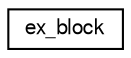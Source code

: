 digraph "Graphical Class Hierarchy"
{
  edge [fontname="FreeSans",fontsize="10",labelfontname="FreeSans",labelfontsize="10"];
  node [fontname="FreeSans",fontsize="10",shape=record];
  rankdir="LR";
  Node1 [label="ex_block",height=0.2,width=0.4,color="black", fillcolor="white", style="filled",URL="$structex__block.html"];
}
